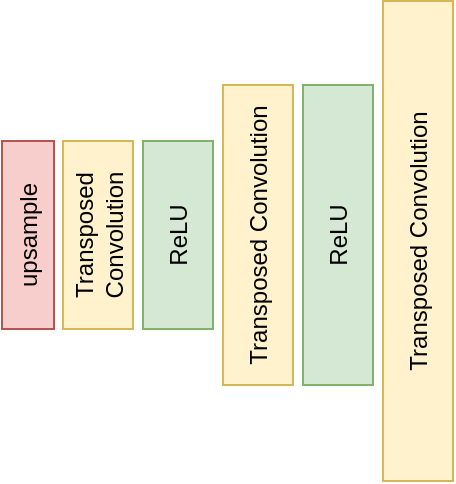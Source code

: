 <mxfile version="13.6.2" type="device"><diagram id="DVO4pKKAnF0b_y1JOW-Q" name="Page-1"><mxGraphModel dx="2265" dy="1313" grid="0" gridSize="10" guides="1" tooltips="1" connect="1" arrows="1" fold="1" page="1" pageScale="1" pageWidth="850" pageHeight="1100" math="0" shadow="0"><root><mxCell id="0"/><mxCell id="1" parent="0"/><mxCell id="sYgQde-R7LIDvnm8zVsn-1" value="upsample" style="rounded=0;whiteSpace=wrap;html=1;fillColor=#f8cecc;strokeColor=#b85450;rotation=-90;" vertex="1" parent="1"><mxGeometry x="30" y="135.5" width="94" height="26" as="geometry"/></mxCell><mxCell id="sYgQde-R7LIDvnm8zVsn-3" value="Transposed Convolution" style="rounded=0;whiteSpace=wrap;html=1;fillColor=#fff2cc;strokeColor=#d6b656;rotation=-90;" vertex="1" parent="1"><mxGeometry x="65" y="131" width="94" height="35" as="geometry"/></mxCell><mxCell id="sYgQde-R7LIDvnm8zVsn-5" value="ReLU" style="rounded=0;whiteSpace=wrap;html=1;fillColor=#d5e8d4;strokeColor=#82b366;rotation=-90;" vertex="1" parent="1"><mxGeometry x="105" y="131" width="94" height="35" as="geometry"/></mxCell><mxCell id="sYgQde-R7LIDvnm8zVsn-6" value="Transposed Convolution" style="rounded=0;whiteSpace=wrap;html=1;fillColor=#fff2cc;strokeColor=#d6b656;rotation=-90;" vertex="1" parent="1"><mxGeometry x="117" y="131" width="150" height="35" as="geometry"/></mxCell><mxCell id="sYgQde-R7LIDvnm8zVsn-7" value="ReLU" style="rounded=0;whiteSpace=wrap;html=1;fillColor=#d5e8d4;strokeColor=#82b366;rotation=-90;" vertex="1" parent="1"><mxGeometry x="157" y="131" width="150" height="35" as="geometry"/></mxCell><mxCell id="sYgQde-R7LIDvnm8zVsn-8" value="Transposed Convolution" style="rounded=0;whiteSpace=wrap;html=1;fillColor=#fff2cc;strokeColor=#d6b656;rotation=-90;" vertex="1" parent="1"><mxGeometry x="152" y="134" width="240" height="35" as="geometry"/></mxCell></root></mxGraphModel></diagram></mxfile>